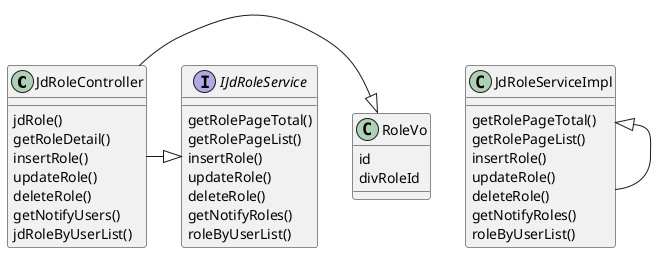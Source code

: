 @startuml

class JdRoleController {
    jdRole()
    getRoleDetail()
    insertRole()
    updateRole()
    deleteRole()
    getNotifyUsers()
    jdRoleByUserList()
}
interface IJdRoleService {
    getRolePageTotal()
    getRolePageList()
    insertRole()
    updateRole()
    deleteRole()
    getNotifyRoles()
    roleByUserList()
}
class JdRoleServiceImpl {
    getRolePageTotal()
    getRolePageList()
    insertRole()
    updateRole()
    deleteRole()
    getNotifyRoles()
    roleByUserList()
}


class RoleVo {
     id
     divRoleId
}

JdRoleController -|> RoleVo
JdRoleController -|> IJdRoleService
JdRoleServiceImpl <|-- JdRoleServiceImpl

@enduml